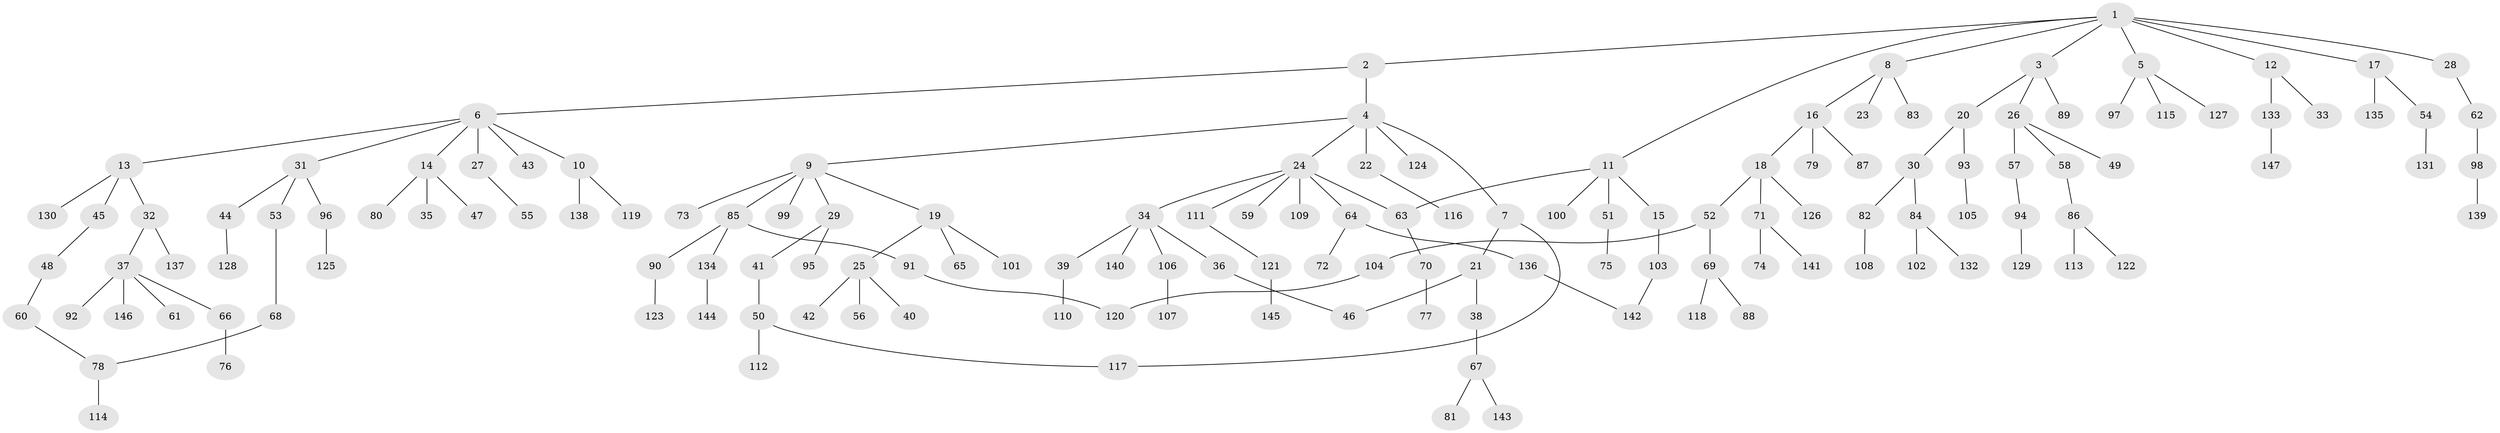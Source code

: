 // coarse degree distribution, {1: 0.9090909090909091, 6: 0.045454545454545456, 25: 0.022727272727272728, 9: 0.022727272727272728}
// Generated by graph-tools (version 1.1) at 2025/44/03/04/25 21:44:34]
// undirected, 147 vertices, 152 edges
graph export_dot {
graph [start="1"]
  node [color=gray90,style=filled];
  1;
  2;
  3;
  4;
  5;
  6;
  7;
  8;
  9;
  10;
  11;
  12;
  13;
  14;
  15;
  16;
  17;
  18;
  19;
  20;
  21;
  22;
  23;
  24;
  25;
  26;
  27;
  28;
  29;
  30;
  31;
  32;
  33;
  34;
  35;
  36;
  37;
  38;
  39;
  40;
  41;
  42;
  43;
  44;
  45;
  46;
  47;
  48;
  49;
  50;
  51;
  52;
  53;
  54;
  55;
  56;
  57;
  58;
  59;
  60;
  61;
  62;
  63;
  64;
  65;
  66;
  67;
  68;
  69;
  70;
  71;
  72;
  73;
  74;
  75;
  76;
  77;
  78;
  79;
  80;
  81;
  82;
  83;
  84;
  85;
  86;
  87;
  88;
  89;
  90;
  91;
  92;
  93;
  94;
  95;
  96;
  97;
  98;
  99;
  100;
  101;
  102;
  103;
  104;
  105;
  106;
  107;
  108;
  109;
  110;
  111;
  112;
  113;
  114;
  115;
  116;
  117;
  118;
  119;
  120;
  121;
  122;
  123;
  124;
  125;
  126;
  127;
  128;
  129;
  130;
  131;
  132;
  133;
  134;
  135;
  136;
  137;
  138;
  139;
  140;
  141;
  142;
  143;
  144;
  145;
  146;
  147;
  1 -- 2;
  1 -- 3;
  1 -- 5;
  1 -- 8;
  1 -- 11;
  1 -- 12;
  1 -- 17;
  1 -- 28;
  2 -- 4;
  2 -- 6;
  3 -- 20;
  3 -- 26;
  3 -- 89;
  4 -- 7;
  4 -- 9;
  4 -- 22;
  4 -- 24;
  4 -- 124;
  5 -- 97;
  5 -- 115;
  5 -- 127;
  6 -- 10;
  6 -- 13;
  6 -- 14;
  6 -- 27;
  6 -- 31;
  6 -- 43;
  7 -- 21;
  7 -- 117;
  8 -- 16;
  8 -- 23;
  8 -- 83;
  9 -- 19;
  9 -- 29;
  9 -- 73;
  9 -- 85;
  9 -- 99;
  10 -- 119;
  10 -- 138;
  11 -- 15;
  11 -- 51;
  11 -- 100;
  11 -- 63;
  12 -- 33;
  12 -- 133;
  13 -- 32;
  13 -- 45;
  13 -- 130;
  14 -- 35;
  14 -- 47;
  14 -- 80;
  15 -- 103;
  16 -- 18;
  16 -- 79;
  16 -- 87;
  17 -- 54;
  17 -- 135;
  18 -- 52;
  18 -- 71;
  18 -- 126;
  19 -- 25;
  19 -- 65;
  19 -- 101;
  20 -- 30;
  20 -- 93;
  21 -- 38;
  21 -- 46;
  22 -- 116;
  24 -- 34;
  24 -- 59;
  24 -- 63;
  24 -- 64;
  24 -- 109;
  24 -- 111;
  25 -- 40;
  25 -- 42;
  25 -- 56;
  26 -- 49;
  26 -- 57;
  26 -- 58;
  27 -- 55;
  28 -- 62;
  29 -- 41;
  29 -- 95;
  30 -- 82;
  30 -- 84;
  31 -- 44;
  31 -- 53;
  31 -- 96;
  32 -- 37;
  32 -- 137;
  34 -- 36;
  34 -- 39;
  34 -- 106;
  34 -- 140;
  36 -- 46;
  37 -- 61;
  37 -- 66;
  37 -- 92;
  37 -- 146;
  38 -- 67;
  39 -- 110;
  41 -- 50;
  44 -- 128;
  45 -- 48;
  48 -- 60;
  50 -- 112;
  50 -- 117;
  51 -- 75;
  52 -- 69;
  52 -- 104;
  53 -- 68;
  54 -- 131;
  57 -- 94;
  58 -- 86;
  60 -- 78;
  62 -- 98;
  63 -- 70;
  64 -- 72;
  64 -- 136;
  66 -- 76;
  67 -- 81;
  67 -- 143;
  68 -- 78;
  69 -- 88;
  69 -- 118;
  70 -- 77;
  71 -- 74;
  71 -- 141;
  78 -- 114;
  82 -- 108;
  84 -- 102;
  84 -- 132;
  85 -- 90;
  85 -- 91;
  85 -- 134;
  86 -- 113;
  86 -- 122;
  90 -- 123;
  91 -- 120;
  93 -- 105;
  94 -- 129;
  96 -- 125;
  98 -- 139;
  103 -- 142;
  104 -- 120;
  106 -- 107;
  111 -- 121;
  121 -- 145;
  133 -- 147;
  134 -- 144;
  136 -- 142;
}
